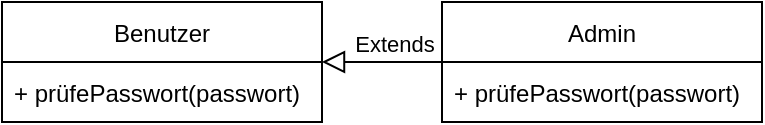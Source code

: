 <mxfile version="15.4.0" type="device"><diagram id="XBAXKxNfd_ylL5v29V68" name="Seite-1"><mxGraphModel dx="621" dy="552" grid="1" gridSize="10" guides="1" tooltips="1" connect="1" arrows="1" fold="1" page="1" pageScale="1" pageWidth="827" pageHeight="1169" math="0" shadow="0"><root><mxCell id="0"/><mxCell id="1" parent="0"/><mxCell id="vCA6h9teD-eTVQteBIi--7" value="Benutzer" style="swimlane;fontStyle=0;childLayout=stackLayout;horizontal=1;startSize=30;horizontalStack=0;resizeParent=1;resizeParentMax=0;resizeLast=0;collapsible=1;marginBottom=0;" parent="1" vertex="1"><mxGeometry x="340" y="180" width="160" height="60" as="geometry"><mxRectangle x="374" y="180" width="80" height="30" as="alternateBounds"/></mxGeometry></mxCell><mxCell id="vCA6h9teD-eTVQteBIi--8" value="+ prüfePasswort(passwort)" style="text;strokeColor=none;fillColor=none;align=left;verticalAlign=middle;spacingLeft=4;spacingRight=4;overflow=hidden;points=[[0,0.5],[1,0.5]];portConstraint=eastwest;rotatable=0;" parent="vCA6h9teD-eTVQteBIi--7" vertex="1"><mxGeometry y="30" width="160" height="30" as="geometry"/></mxCell><mxCell id="vCA6h9teD-eTVQteBIi--12" value="Admin" style="swimlane;fontStyle=0;childLayout=stackLayout;horizontal=1;startSize=30;horizontalStack=0;resizeParent=1;resizeParentMax=0;resizeLast=0;collapsible=1;marginBottom=0;" parent="1" vertex="1"><mxGeometry x="560" y="180" width="160" height="60" as="geometry"><mxRectangle x="560" y="180" width="70" height="30" as="alternateBounds"/></mxGeometry></mxCell><mxCell id="UTw3oWJ4-rc09MpoMV5m-2" value="+ prüfePasswort(passwort)" style="text;strokeColor=none;fillColor=none;align=left;verticalAlign=middle;spacingLeft=4;spacingRight=4;overflow=hidden;points=[[0,0.5],[1,0.5]];portConstraint=eastwest;rotatable=0;" parent="vCA6h9teD-eTVQteBIi--12" vertex="1"><mxGeometry y="30" width="160" height="30" as="geometry"/></mxCell><mxCell id="UTw3oWJ4-rc09MpoMV5m-1" value="Extends" style="endArrow=block;endSize=9;endFill=0;html=1;rounded=0;edgeStyle=orthogonalEdgeStyle;exitX=0;exitY=0.5;exitDx=0;exitDy=0;entryX=1;entryY=0.5;entryDx=0;entryDy=0;" parent="1" source="vCA6h9teD-eTVQteBIi--12" target="vCA6h9teD-eTVQteBIi--7" edge="1"><mxGeometry x="-0.2" y="-9" width="160" relative="1" as="geometry"><mxPoint x="390" y="340" as="sourcePoint"/><mxPoint x="550" y="340" as="targetPoint"/><mxPoint as="offset"/></mxGeometry></mxCell></root></mxGraphModel></diagram></mxfile>